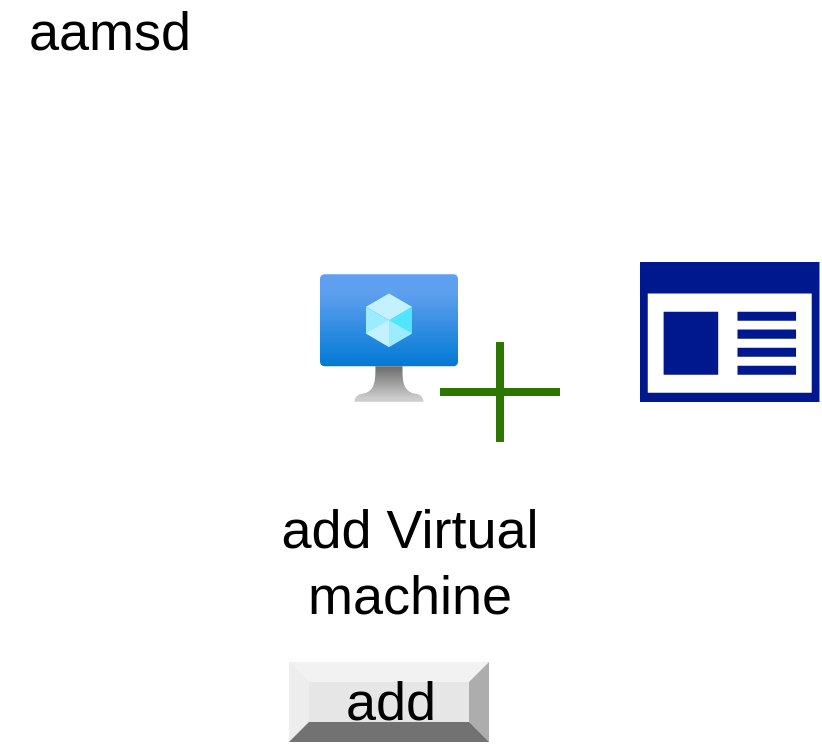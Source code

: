 <mxfile version="16.2.7" type="github" pages="2">
  <diagram id="69m3L4cVWgaDfuOHAGgm" name="Page-1">
    <mxGraphModel dx="1019" dy="5200" grid="1" gridSize="10" guides="1" tooltips="1" connect="1" arrows="1" fold="1" page="1" pageScale="1" pageWidth="3300" pageHeight="4681" math="0" shadow="0">
      <root>
        <mxCell id="0" />
        <mxCell id="1" parent="0" />
        <mxCell id="HJGTElFDRd7Vr0YWWn8H-23" value="" style="aspect=fixed;html=1;points=[];align=center;image;fontSize=12;image=img/lib/azure2/compute/Virtual_Machine.svg;" vertex="1" parent="1">
          <mxGeometry x="160" y="-4524" width="69" height="64" as="geometry" />
        </mxCell>
        <mxCell id="HJGTElFDRd7Vr0YWWn8H-25" value="" style="sketch=0;aspect=fixed;pointerEvents=1;shadow=0;dashed=0;html=1;strokeColor=none;labelPosition=center;verticalLabelPosition=bottom;verticalAlign=top;align=center;fillColor=#00188D;shape=mxgraph.mscae.enterprise.app_generic" vertex="1" parent="1">
          <mxGeometry x="320" y="-4530" width="89.74" height="70" as="geometry" />
        </mxCell>
        <mxCell id="HJGTElFDRd7Vr0YWWn8H-26" value="" style="line;strokeWidth=4;html=1;perimeter=backbonePerimeter;points=[];outlineConnect=0;fillColor=#60a917;strokeColor=#2D7600;fontColor=#ffffff;" vertex="1" parent="1">
          <mxGeometry x="220" y="-4470" width="60" height="10" as="geometry" />
        </mxCell>
        <mxCell id="HJGTElFDRd7Vr0YWWn8H-27" value="" style="line;strokeWidth=4;html=1;perimeter=backbonePerimeter;points=[];outlineConnect=0;rotation=90;fillColor=#60a917;strokeColor=#2D7600;fontColor=#ffffff;" vertex="1" parent="1">
          <mxGeometry x="225" y="-4475" width="50" height="20" as="geometry" />
        </mxCell>
        <mxCell id="HJGTElFDRd7Vr0YWWn8H-30" value="add Virtual machine" style="text;html=1;strokeColor=none;fillColor=none;align=center;verticalAlign=middle;whiteSpace=wrap;rounded=0;fontSize=27;" vertex="1" parent="1">
          <mxGeometry x="100" y="-4430" width="210" height="100" as="geometry" />
        </mxCell>
        <UserObject label="add" link="data:page/id,19Mctd1_x-iEhZzpD573" id="HJGTElFDRd7Vr0YWWn8H-31">
          <mxCell style="labelPosition=center;verticalLabelPosition=middle;align=center;html=1;shape=mxgraph.basic.shaded_button;dx=10;fillColor=#E6E6E6;strokeColor=none;fontSize=27;" vertex="1" parent="1">
            <mxGeometry x="144.5" y="-4330" width="100" height="40" as="geometry" />
          </mxCell>
        </UserObject>
        <mxCell id="rk9qgKu-2aNl9Hp2IpkU-2" value="aamsd" style="text;html=1;strokeColor=none;fillColor=none;align=center;verticalAlign=middle;whiteSpace=wrap;rounded=0;fontSize=27;" vertex="1" parent="1">
          <mxGeometry y="-4660" width="110" height="30" as="geometry" />
        </mxCell>
      </root>
    </mxGraphModel>
  </diagram>
  <diagram id="19Mctd1_x-iEhZzpD573" name="Page-2">
    <mxGraphModel dx="1019" dy="519" grid="1" gridSize="10" guides="1" tooltips="1" connect="1" arrows="1" fold="1" page="1" pageScale="1" pageWidth="3300" pageHeight="4681" math="0" shadow="0">
      <root>
        <mxCell id="626w9pBvtTFMosdG7tud-0" />
        <mxCell id="626w9pBvtTFMosdG7tud-1" parent="626w9pBvtTFMosdG7tud-0" />
        <mxCell id="6EJOItZ8X8wwmJ4KT_h0-0" value="Virtual machine" style="swimlane;fontStyle=0;childLayout=stackLayout;horizontal=1;startSize=30;horizontalStack=0;resizeParent=1;resizeParentMax=0;resizeLast=0;collapsible=1;marginBottom=0;fontSize=27;" vertex="1" parent="626w9pBvtTFMosdG7tud-1">
          <mxGeometry x="70" y="80" width="920" height="120" as="geometry">
            <mxRectangle x="70" y="80" width="220" height="40" as="alternateBounds" />
          </mxGeometry>
        </mxCell>
        <mxCell id="6EJOItZ8X8wwmJ4KT_h0-1" value="list.windows" style="text;strokeColor=none;fillColor=none;align=left;verticalAlign=middle;spacingLeft=4;spacingRight=4;overflow=hidden;points=[[0,0.5],[1,0.5]];portConstraint=eastwest;rotatable=0;fontSize=27;" vertex="1" parent="6EJOItZ8X8wwmJ4KT_h0-0">
          <mxGeometry y="30" width="920" height="30" as="geometry" />
        </mxCell>
        <mxCell id="6EJOItZ8X8wwmJ4KT_h0-2" value="list.linux" style="text;strokeColor=none;fillColor=none;align=left;verticalAlign=middle;spacingLeft=4;spacingRight=4;overflow=hidden;points=[[0,0.5],[1,0.5]];portConstraint=eastwest;rotatable=0;fontSize=27;" vertex="1" parent="6EJOItZ8X8wwmJ4KT_h0-0">
          <mxGeometry y="60" width="920" height="30" as="geometry" />
        </mxCell>
        <mxCell id="6EJOItZ8X8wwmJ4KT_h0-3" value="list.macos" style="text;strokeColor=none;fillColor=none;align=left;verticalAlign=middle;spacingLeft=4;spacingRight=4;overflow=hidden;points=[[0,0.5],[1,0.5]];portConstraint=eastwest;rotatable=0;fontSize=27;" vertex="1" parent="6EJOItZ8X8wwmJ4KT_h0-0">
          <mxGeometry y="90" width="920" height="30" as="geometry" />
        </mxCell>
        <mxCell id="nB3xFvh-vpyjc84cnEQF-0" value="aamsd" style="text;html=1;strokeColor=none;fillColor=none;align=center;verticalAlign=middle;whiteSpace=wrap;rounded=0;fontFamily=Helvetica;fontSize=27;fontColor=default;" vertex="1" parent="626w9pBvtTFMosdG7tud-1">
          <mxGeometry x="30" y="20" width="90" height="30" as="geometry" />
        </mxCell>
        <mxCell id="nB3xFvh-vpyjc84cnEQF-2" value="" style="rounded=0;whiteSpace=wrap;html=1;fontFamily=Helvetica;fontSize=27;fontColor=default;fillColor=none;gradientColor=none;" vertex="1" parent="626w9pBvtTFMosdG7tud-1">
          <mxGeometry x="80" y="220" width="920" height="460" as="geometry" />
        </mxCell>
      </root>
    </mxGraphModel>
  </diagram>
</mxfile>
